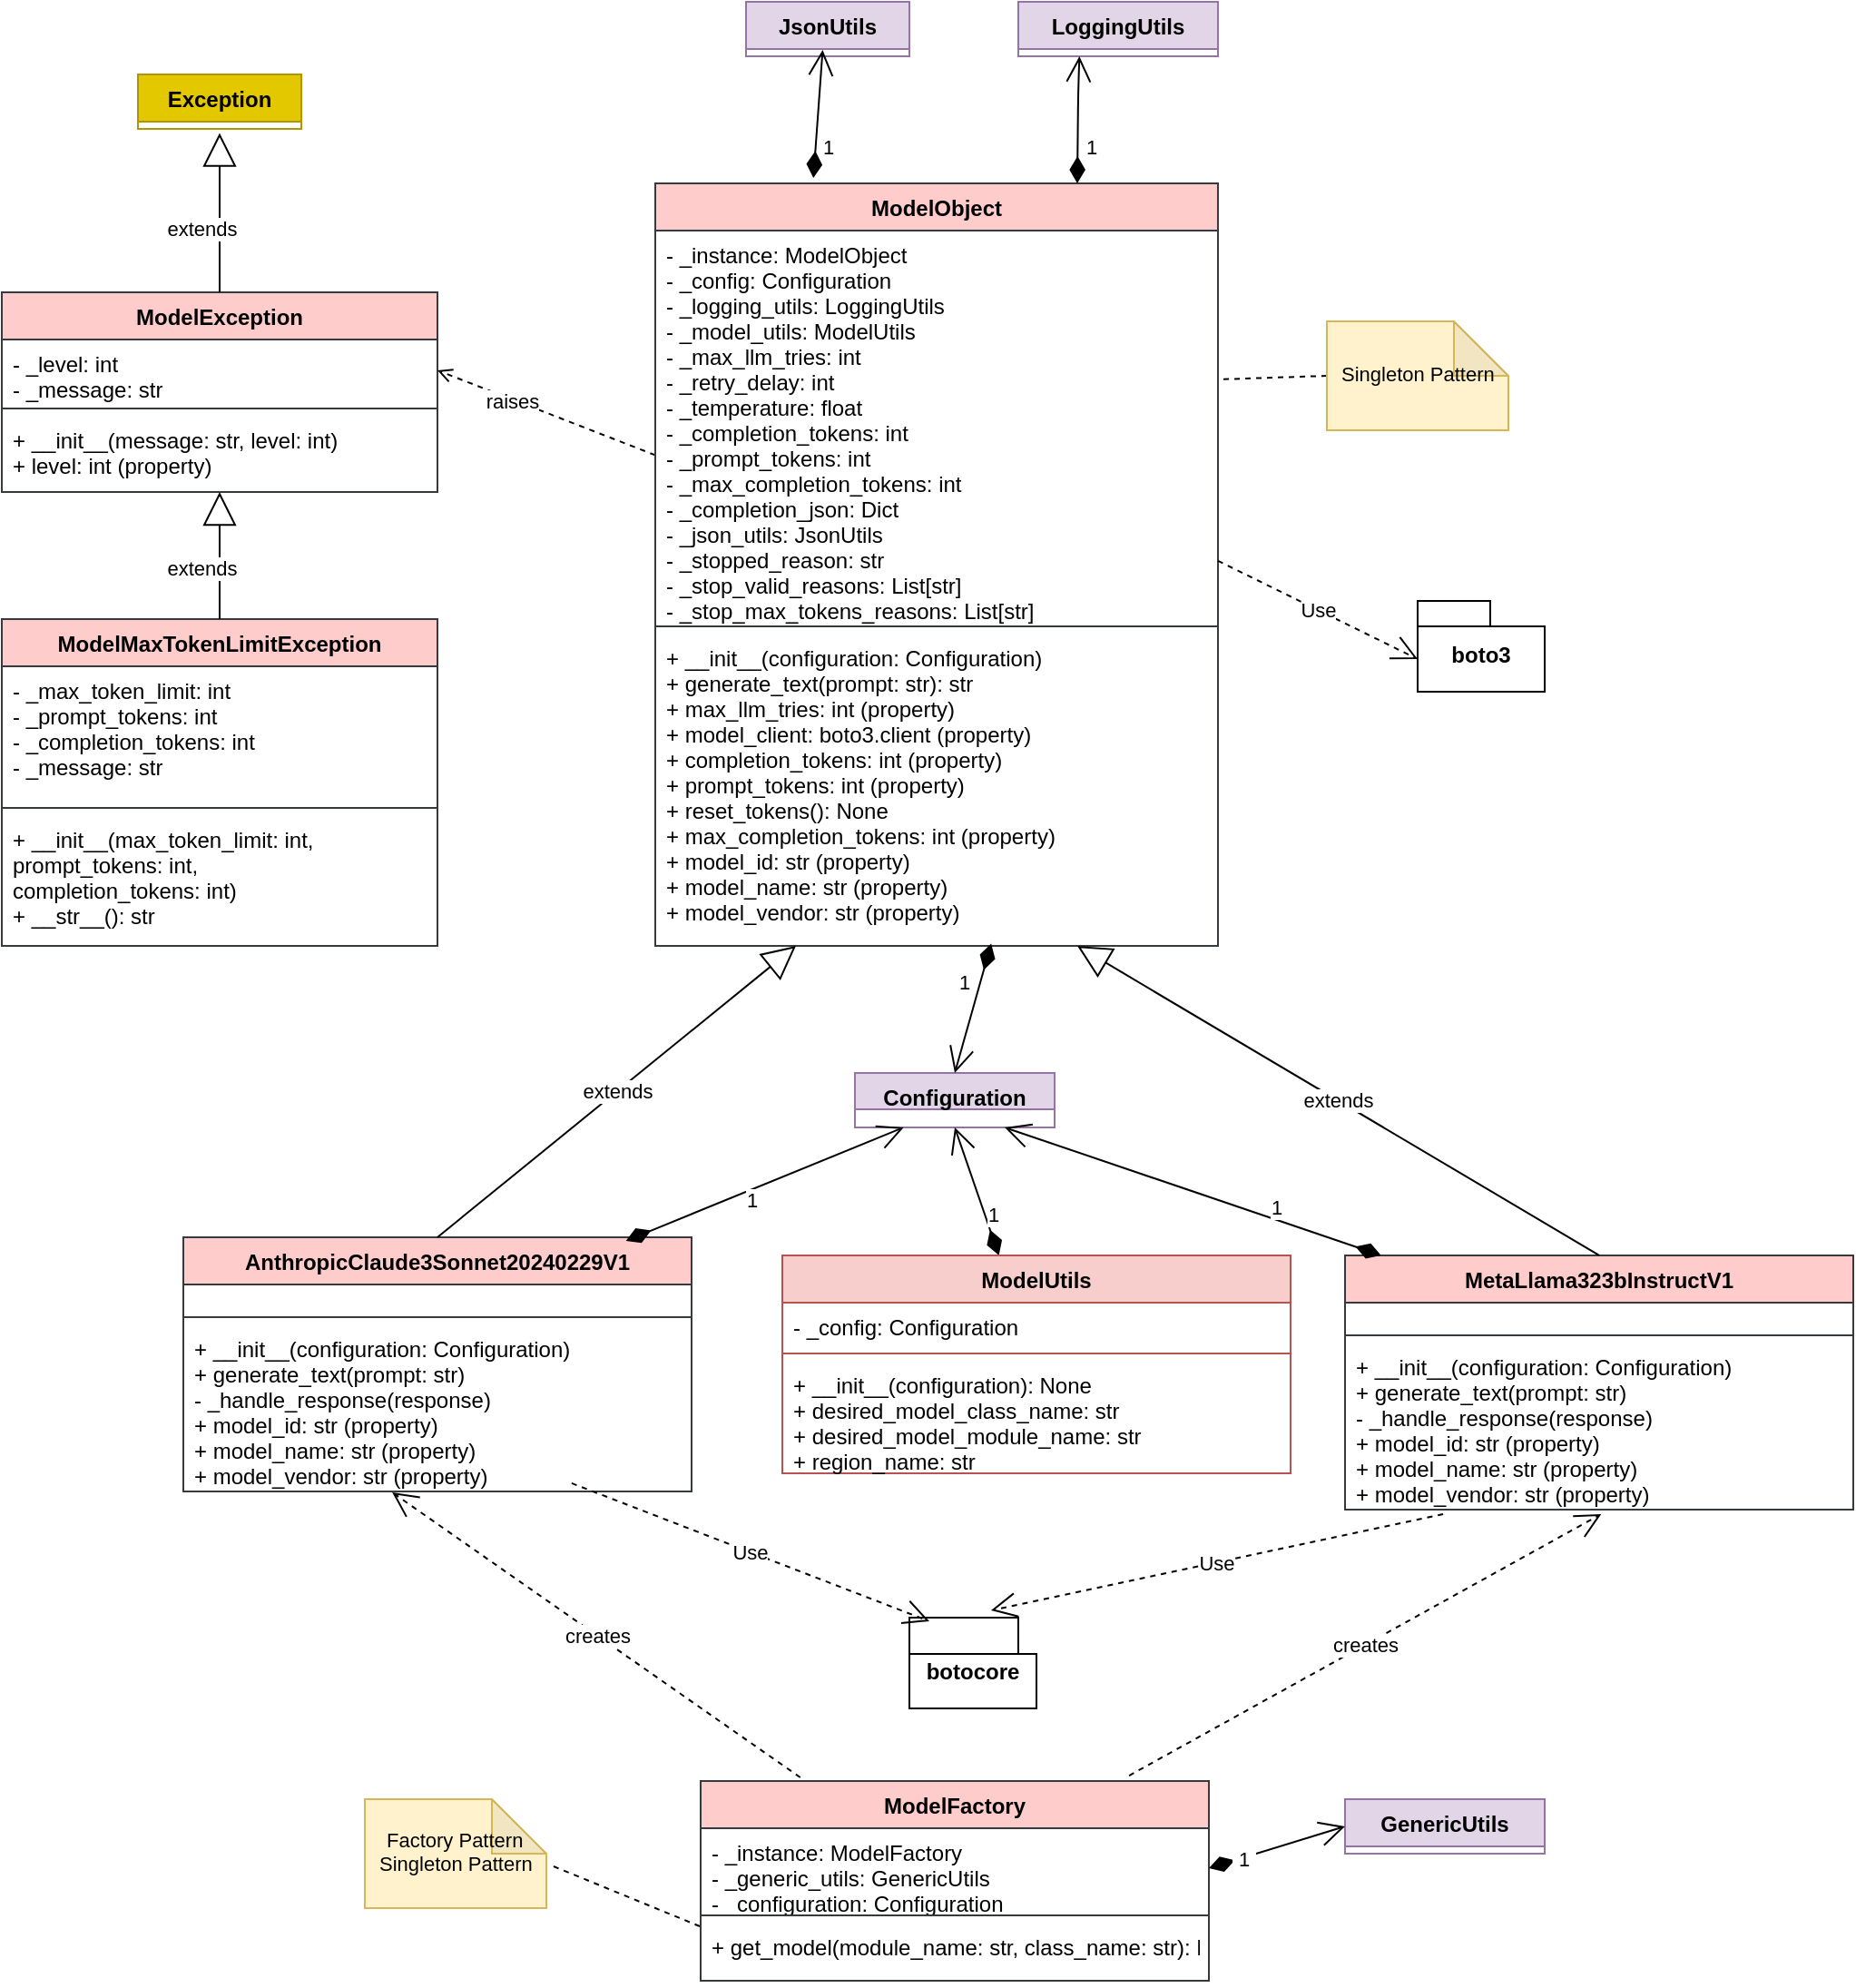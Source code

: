 <mxfile version="26.1.1">
  <diagram xmlns="http://www.w3.org/1999/diagram" id="model-classes" name="Model Classes">
    <mxGraphModel dx="1026" dy="686" grid="1" gridSize="10" guides="1" tooltips="1" connect="1" arrows="1" fold="1" page="1" pageScale="1" pageWidth="850" pageHeight="1100" math="0" shadow="0">
      <root>
        <mxCell id="0" />
        <mxCell id="1" parent="0" />
        <mxCell id="2" value="ModelException" style="swimlane;fontStyle=1;align=center;verticalAlign=top;childLayout=stackLayout;horizontal=1;startSize=26;horizontalStack=0;resizeParent=1;resizeParentMax=0;resizeLast=0;collapsible=1;marginBottom=0;fillColor=#ffcccc;strokeColor=#36393d;" parent="1" vertex="1">
          <mxGeometry x="120" y="260" width="240" height="110" as="geometry" />
        </mxCell>
        <mxCell id="3" value="- _level: int&#xa;- _message: str" style="text;strokeColor=none;fillColor=none;align=left;verticalAlign=top;spacingLeft=4;spacingRight=4;overflow=hidden;rotatable=0;points=[[0,0.5],[1,0.5]];portConstraint=eastwest;" parent="2" vertex="1">
          <mxGeometry y="26" width="240" height="34" as="geometry" />
        </mxCell>
        <mxCell id="4" value="" style="line;strokeWidth=1;fillColor=none;align=left;verticalAlign=middle;spacingTop=-1;spacingLeft=3;spacingRight=3;rotatable=0;labelPosition=right;points=[];portConstraint=eastwest;strokeColor=inherit;" parent="2" vertex="1">
          <mxGeometry y="60" width="240" height="8" as="geometry" />
        </mxCell>
        <mxCell id="5" value="+ __init__(message: str, level: int)&#xa;+ level: int (property)" style="text;strokeColor=none;fillColor=none;align=left;verticalAlign=top;spacingLeft=4;spacingRight=4;overflow=hidden;rotatable=0;points=[[0,0.5],[1,0.5]];portConstraint=eastwest;" parent="2" vertex="1">
          <mxGeometry y="68" width="240" height="42" as="geometry" />
        </mxCell>
        <mxCell id="6" value="ModelMaxTokenLimitException" style="swimlane;fontStyle=1;align=center;verticalAlign=top;childLayout=stackLayout;horizontal=1;startSize=26;horizontalStack=0;resizeParent=1;resizeParentMax=0;resizeLast=0;collapsible=1;marginBottom=0;fillColor=#ffcccc;strokeColor=#36393d;" parent="1" vertex="1">
          <mxGeometry x="120" y="440" width="240" height="180" as="geometry" />
        </mxCell>
        <mxCell id="7" value="- _max_token_limit: int&#xa;- _prompt_tokens: int&#xa;- _completion_tokens: int&#xa;- _message: str" style="text;strokeColor=none;fillColor=none;align=left;verticalAlign=top;spacingLeft=4;spacingRight=4;overflow=hidden;rotatable=0;points=[[0,0.5],[1,0.5]];portConstraint=eastwest;" parent="6" vertex="1">
          <mxGeometry y="26" width="240" height="74" as="geometry" />
        </mxCell>
        <mxCell id="8" value="" style="line;strokeWidth=1;fillColor=none;align=left;verticalAlign=middle;spacingTop=-1;spacingLeft=3;spacingRight=3;rotatable=0;labelPosition=right;points=[];portConstraint=eastwest;strokeColor=inherit;" parent="6" vertex="1">
          <mxGeometry y="100" width="240" height="8" as="geometry" />
        </mxCell>
        <mxCell id="9" value="+ __init__(max_token_limit: int, &#xa;           prompt_tokens: int, &#xa;           completion_tokens: int)&#xa;+ __str__(): str" style="text;strokeColor=none;fillColor=none;align=left;verticalAlign=top;spacingLeft=4;spacingRight=4;overflow=hidden;rotatable=0;points=[[0,0.5],[1,0.5]];portConstraint=eastwest;" parent="6" vertex="1">
          <mxGeometry y="108" width="240" height="72" as="geometry" />
        </mxCell>
        <mxCell id="8yNG5YuTDFZIo4-42WkM-115" style="rounded=0;orthogonalLoop=1;jettySize=auto;html=1;entryX=1;entryY=0.5;entryDx=0;entryDy=0;dashed=1;endArrow=open;endFill=0;" parent="1" source="10" target="3" edge="1">
          <mxGeometry relative="1" as="geometry" />
        </mxCell>
        <mxCell id="8yNG5YuTDFZIo4-42WkM-116" value="raises" style="edgeLabel;html=1;align=center;verticalAlign=middle;resizable=0;points=[];" parent="8yNG5YuTDFZIo4-42WkM-115" vertex="1" connectable="0">
          <mxGeometry x="0.31" y="1" relative="1" as="geometry">
            <mxPoint as="offset" />
          </mxGeometry>
        </mxCell>
        <mxCell id="10" value="ModelObject" style="swimlane;fontStyle=1;align=center;verticalAlign=top;childLayout=stackLayout;horizontal=1;startSize=26;horizontalStack=0;resizeParent=1;resizeParentMax=0;resizeLast=0;collapsible=1;marginBottom=0;fillColor=#ffcccc;strokeColor=#36393d;" parent="1" vertex="1">
          <mxGeometry x="480" y="200" width="310" height="420" as="geometry" />
        </mxCell>
        <mxCell id="11" value="- _instance: ModelObject&#xa;- _config: Configuration&#xa;- _logging_utils: LoggingUtils&#xa;- _model_utils: ModelUtils&#xa;- _max_llm_tries: int&#xa;- _retry_delay: int&#xa;- _temperature: float&#xa;- _completion_tokens: int&#xa;- _prompt_tokens: int&#xa;- _max_completion_tokens: int&#xa;- _completion_json: Dict&#xa;- _json_utils: JsonUtils&#xa;- _stopped_reason: str&#xa;- _stop_valid_reasons: List[str]&#xa;- _stop_max_tokens_reasons: List[str]" style="text;strokeColor=none;fillColor=none;align=left;verticalAlign=top;spacingLeft=4;spacingRight=4;overflow=hidden;rotatable=0;points=[[0,0.5],[1,0.5]];portConstraint=eastwest;" parent="10" vertex="1">
          <mxGeometry y="26" width="310" height="214" as="geometry" />
        </mxCell>
        <mxCell id="12" value="" style="line;strokeWidth=1;fillColor=none;align=left;verticalAlign=middle;spacingTop=-1;spacingLeft=3;spacingRight=3;rotatable=0;labelPosition=right;points=[];portConstraint=eastwest;strokeColor=inherit;" parent="10" vertex="1">
          <mxGeometry y="240" width="310" height="8" as="geometry" />
        </mxCell>
        <mxCell id="13" value="+ __init__(configuration: Configuration)&#xa;+ generate_text(prompt: str): str&#xa;+ max_llm_tries: int (property)&#xa;+ model_client: boto3.client (property)&#xa;+ completion_tokens: int (property)&#xa;+ prompt_tokens: int (property)&#xa;+ reset_tokens(): None&#xa;+ max_completion_tokens: int (property)&#xa;+ model_id: str (property)&#xa;+ model_name: str (property)&#xa;+ model_vendor: str (property)" style="text;strokeColor=none;fillColor=none;align=left;verticalAlign=top;spacingLeft=4;spacingRight=4;overflow=hidden;rotatable=0;points=[[0,0.5],[1,0.5]];portConstraint=eastwest;" parent="10" vertex="1">
          <mxGeometry y="248" width="310" height="172" as="geometry" />
        </mxCell>
        <mxCell id="14" value="ModelFactory" style="swimlane;fontStyle=1;align=center;verticalAlign=top;childLayout=stackLayout;horizontal=1;startSize=26;horizontalStack=0;resizeParent=1;resizeParentMax=0;resizeLast=0;collapsible=1;marginBottom=0;fillColor=#ffcccc;strokeColor=#36393d;" parent="1" vertex="1">
          <mxGeometry x="505" y="1080" width="280" height="110" as="geometry" />
        </mxCell>
        <mxCell id="15" value="- _instance: ModelFactory&#xa;- _generic_utils: GenericUtils&#xa;- _configuration: Configuration" style="text;strokeColor=none;fillColor=none;align=left;verticalAlign=top;spacingLeft=4;spacingRight=4;overflow=hidden;rotatable=0;points=[[0,0.5],[1,0.5]];portConstraint=eastwest;" parent="14" vertex="1">
          <mxGeometry y="26" width="280" height="44" as="geometry" />
        </mxCell>
        <mxCell id="16" value="" style="line;strokeWidth=1;fillColor=none;align=left;verticalAlign=middle;spacingTop=-1;spacingLeft=3;spacingRight=3;rotatable=0;labelPosition=right;points=[];portConstraint=eastwest;strokeColor=inherit;" parent="14" vertex="1">
          <mxGeometry y="70" width="280" height="8" as="geometry" />
        </mxCell>
        <mxCell id="17" value="+ get_model(module_name: str, class_name: str): ModelObject" style="text;strokeColor=none;fillColor=none;align=left;verticalAlign=top;spacingLeft=4;spacingRight=4;overflow=hidden;rotatable=0;points=[[0,0.5],[1,0.5]];portConstraint=eastwest;" parent="14" vertex="1">
          <mxGeometry y="78" width="280" height="32" as="geometry" />
        </mxCell>
        <mxCell id="18" value="AnthropicClaude3Sonnet20240229V1" style="swimlane;fontStyle=1;align=center;verticalAlign=top;childLayout=stackLayout;horizontal=1;startSize=26;horizontalStack=0;resizeParent=1;resizeParentMax=0;resizeLast=0;collapsible=1;marginBottom=0;fillColor=#ffcccc;strokeColor=#36393d;" parent="1" vertex="1">
          <mxGeometry x="220" y="780.48" width="280" height="140" as="geometry" />
        </mxCell>
        <mxCell id="19" value="" style="text;strokeColor=none;fillColor=none;align=left;verticalAlign=top;spacingLeft=4;spacingRight=4;overflow=hidden;rotatable=0;points=[[0,0.5],[1,0.5]];portConstraint=eastwest;" parent="18" vertex="1">
          <mxGeometry y="26" width="280" height="14" as="geometry" />
        </mxCell>
        <mxCell id="20" value="" style="line;strokeWidth=1;fillColor=none;align=left;verticalAlign=middle;spacingTop=-1;spacingLeft=3;spacingRight=3;rotatable=0;labelPosition=right;points=[];portConstraint=eastwest;strokeColor=inherit;" parent="18" vertex="1">
          <mxGeometry y="40" width="280" height="8" as="geometry" />
        </mxCell>
        <mxCell id="21" value="+ __init__(configuration: Configuration)&#xa;+ generate_text(prompt: str)&#xa;- _handle_response(response)&#xa;+ model_id: str (property)&#xa;+ model_name: str (property)&#xa;+ model_vendor: str (property)" style="text;strokeColor=none;fillColor=none;align=left;verticalAlign=top;spacingLeft=4;spacingRight=4;overflow=hidden;rotatable=0;points=[[0,0.5],[1,0.5]];portConstraint=eastwest;" parent="18" vertex="1">
          <mxGeometry y="48" width="280" height="92" as="geometry" />
        </mxCell>
        <mxCell id="22" value="MetaLlama323bInstructV1" style="swimlane;fontStyle=1;align=center;verticalAlign=top;childLayout=stackLayout;horizontal=1;startSize=26;horizontalStack=0;resizeParent=1;resizeParentMax=0;resizeLast=0;collapsible=1;marginBottom=0;fillColor=#ffcccc;strokeColor=#36393d;" parent="1" vertex="1">
          <mxGeometry x="860" y="790.48" width="280" height="140" as="geometry" />
        </mxCell>
        <mxCell id="23" value="" style="text;strokeColor=none;fillColor=none;align=left;verticalAlign=top;spacingLeft=4;spacingRight=4;overflow=hidden;rotatable=0;points=[[0,0.5],[1,0.5]];portConstraint=eastwest;" parent="22" vertex="1">
          <mxGeometry y="26" width="280" height="14" as="geometry" />
        </mxCell>
        <mxCell id="24" value="" style="line;strokeWidth=1;fillColor=none;align=left;verticalAlign=middle;spacingTop=-1;spacingLeft=3;spacingRight=3;rotatable=0;labelPosition=right;points=[];portConstraint=eastwest;strokeColor=inherit;" parent="22" vertex="1">
          <mxGeometry y="40" width="280" height="8" as="geometry" />
        </mxCell>
        <mxCell id="25" value="+ __init__(configuration: Configuration)&#xa;+ generate_text(prompt: str)&#xa;- _handle_response(response)&#xa;+ model_id: str (property)&#xa;+ model_name: str (property)&#xa;+ model_vendor: str (property)" style="text;strokeColor=none;fillColor=none;align=left;verticalAlign=top;spacingLeft=4;spacingRight=4;overflow=hidden;rotatable=0;points=[[0,0.5],[1,0.5]];portConstraint=eastwest;" parent="22" vertex="1">
          <mxGeometry y="48" width="280" height="92" as="geometry" />
        </mxCell>
        <mxCell id="26" value="Configuration" style="swimlane;fontStyle=1;align=center;verticalAlign=top;childLayout=stackLayout;horizontal=1;startSize=20;horizontalStack=0;resizeParent=1;resizeParentMax=0;resizeLast=0;collapsible=1;marginBottom=0;fillColor=#e1d5e7;strokeColor=#9673a6;" parent="1" vertex="1" collapsed="1">
          <mxGeometry x="590" y="690" width="110" height="30" as="geometry">
            <mxRectangle x="560" y="680" width="160" height="60" as="alternateBounds" />
          </mxGeometry>
        </mxCell>
        <mxCell id="28" value="" style="line;strokeWidth=1;fillColor=none;align=left;verticalAlign=middle;spacingTop=-1;spacingLeft=3;spacingRight=3;rotatable=0;labelPosition=right;points=[];portConstraint=eastwest;strokeColor=inherit;" parent="26" vertex="1">
          <mxGeometry y="26" width="160" height="8" as="geometry" />
        </mxCell>
        <mxCell id="29" value="+ (methods)" style="text;strokeColor=none;fillColor=none;align=left;verticalAlign=top;spacingLeft=4;spacingRight=4;overflow=hidden;rotatable=0;points=[[0,0.5],[1,0.5]];portConstraint=eastwest;" parent="26" vertex="1">
          <mxGeometry y="34" width="160" height="26" as="geometry" />
        </mxCell>
        <mxCell id="30" value="JsonUtils" style="swimlane;fontStyle=1;align=center;verticalAlign=top;childLayout=stackLayout;horizontal=1;startSize=26;horizontalStack=0;resizeParent=1;resizeParentMax=0;resizeLast=0;collapsible=1;marginBottom=0;fillColor=#e1d5e7;strokeColor=#9673a6;" parent="1" vertex="1" collapsed="1">
          <mxGeometry x="530" y="100" width="90" height="30" as="geometry">
            <mxRectangle x="440" y="60" width="160" height="60" as="alternateBounds" />
          </mxGeometry>
        </mxCell>
        <mxCell id="31" value="" style="line;strokeWidth=1;fillColor=none;align=left;verticalAlign=middle;spacingTop=-1;spacingLeft=3;spacingRight=3;rotatable=0;labelPosition=right;points=[];portConstraint=eastwest;strokeColor=inherit;" parent="30" vertex="1">
          <mxGeometry y="26" width="160" height="8" as="geometry" />
        </mxCell>
        <mxCell id="32" value="+ (methods)" style="text;strokeColor=none;fillColor=none;align=left;verticalAlign=top;spacingLeft=4;spacingRight=4;overflow=hidden;rotatable=0;points=[[0,0.5],[1,0.5]];portConstraint=eastwest;" parent="30" vertex="1">
          <mxGeometry y="34" width="160" height="26" as="geometry" />
        </mxCell>
        <mxCell id="33" value="LoggingUtils" style="swimlane;fontStyle=1;align=center;verticalAlign=top;childLayout=stackLayout;horizontal=1;startSize=26;horizontalStack=0;resizeParent=1;resizeParentMax=0;resizeLast=0;collapsible=1;marginBottom=0;fillColor=#e1d5e7;strokeColor=#9673a6;" parent="1" vertex="1" collapsed="1">
          <mxGeometry x="680" y="100" width="110" height="30" as="geometry">
            <mxRectangle x="680" y="40" width="160" height="60" as="alternateBounds" />
          </mxGeometry>
        </mxCell>
        <mxCell id="34" value="" style="line;strokeWidth=1;fillColor=none;align=left;verticalAlign=middle;spacingTop=-1;spacingLeft=3;spacingRight=3;rotatable=0;labelPosition=right;points=[];portConstraint=eastwest;strokeColor=inherit;" parent="33" vertex="1">
          <mxGeometry y="26" width="160" height="8" as="geometry" />
        </mxCell>
        <mxCell id="35" value="+ (methods)" style="text;strokeColor=none;fillColor=none;align=left;verticalAlign=top;spacingLeft=4;spacingRight=4;overflow=hidden;rotatable=0;points=[[0,0.5],[1,0.5]];portConstraint=eastwest;" parent="33" vertex="1">
          <mxGeometry y="34" width="160" height="26" as="geometry" />
        </mxCell>
        <mxCell id="39" value="GenericUtils" style="swimlane;fontStyle=1;align=center;verticalAlign=top;childLayout=stackLayout;horizontal=1;startSize=26;horizontalStack=0;resizeParent=1;resizeParentMax=0;resizeLast=0;collapsible=1;marginBottom=0;fillColor=#e1d5e7;strokeColor=#9673a6;" parent="1" vertex="1" collapsed="1">
          <mxGeometry x="860" y="1090" width="110" height="30" as="geometry">
            <mxRectangle x="810" y="1060" width="160" height="60" as="alternateBounds" />
          </mxGeometry>
        </mxCell>
        <mxCell id="40" value="" style="line;strokeWidth=1;fillColor=none;align=left;verticalAlign=middle;spacingTop=-1;spacingLeft=3;spacingRight=3;rotatable=0;labelPosition=right;points=[];portConstraint=eastwest;strokeColor=inherit;" parent="39" vertex="1">
          <mxGeometry y="26" width="160" height="8" as="geometry" />
        </mxCell>
        <mxCell id="41" value="+ (methods)" style="text;strokeColor=none;fillColor=none;align=left;verticalAlign=top;spacingLeft=4;spacingRight=4;overflow=hidden;rotatable=0;points=[[0,0.5],[1,0.5]];portConstraint=eastwest;" parent="39" vertex="1">
          <mxGeometry y="34" width="160" height="26" as="geometry" />
        </mxCell>
        <mxCell id="42" value="extends" style="endArrow=block;endSize=16;endFill=0;html=1;exitX=0.5;exitY=0;exitDx=0;exitDy=0;entryX=0.5;entryY=1;entryDx=0;entryDy=0;" parent="1" source="6" target="2" edge="1">
          <mxGeometry x="-0.2" y="10" width="160" relative="1" as="geometry">
            <mxPoint x="240" y="410" as="sourcePoint" />
            <mxPoint x="240" y="380" as="targetPoint" />
            <mxPoint as="offset" />
          </mxGeometry>
        </mxCell>
        <mxCell id="43" value="extends" style="endArrow=block;endSize=16;endFill=0;html=1;exitX=0.5;exitY=0;exitDx=0;exitDy=0;entryX=0.25;entryY=1;entryDx=0;entryDy=0;" parent="1" source="18" target="10" edge="1">
          <mxGeometry width="160" relative="1" as="geometry">
            <mxPoint x="420" y="710" as="sourcePoint" />
            <mxPoint x="570" y="610" as="targetPoint" />
          </mxGeometry>
        </mxCell>
        <mxCell id="44" value="extends" style="endArrow=block;endSize=16;endFill=0;html=1;exitX=0.5;exitY=0;exitDx=0;exitDy=0;entryX=0.75;entryY=1;entryDx=0;entryDy=0;" parent="1" source="22" target="10" edge="1">
          <mxGeometry width="160" relative="1" as="geometry">
            <mxPoint x="640" y="710" as="sourcePoint" />
            <mxPoint x="720" y="610" as="targetPoint" />
          </mxGeometry>
        </mxCell>
        <mxCell id="45" value="1" style="endArrow=diamondThin;endFill=1;endSize=12;html=1;exitX=0.5;exitY=0;exitDx=0;exitDy=0;entryX=0.597;entryY=0.993;entryDx=0;entryDy=0;entryPerimeter=0;startArrow=open;startFill=0;startSize=12;" parent="1" source="26" target="13" edge="1">
          <mxGeometry x="0.338" y="9" width="160" relative="1" as="geometry">
            <mxPoint x="640" y="360" as="sourcePoint" />
            <mxPoint x="800" y="360" as="targetPoint" />
            <mxPoint as="offset" />
          </mxGeometry>
        </mxCell>
        <mxCell id="46" value="1" style="endArrow=diamondThin;endFill=1;endSize=12;html=1;exitX=0.469;exitY=0.885;exitDx=0;exitDy=0;entryX=0.281;entryY=-0.007;entryDx=0;entryDy=0;entryPerimeter=0;exitPerimeter=0;startArrow=open;startFill=0;startSize=12;" parent="1" source="32" target="10" edge="1">
          <mxGeometry x="0.502" y="7" width="160" relative="1" as="geometry">
            <mxPoint x="840" y="310" as="sourcePoint" />
            <mxPoint x="800" y="290" as="targetPoint" />
            <mxPoint as="offset" />
          </mxGeometry>
        </mxCell>
        <mxCell id="47" value="1" style="endArrow=diamondThin;endFill=1;endSize=12;html=1;entryX=0.75;entryY=0;entryDx=0;entryDy=0;exitX=0.306;exitY=1;exitDx=0;exitDy=0;exitPerimeter=0;startArrow=open;startFill=0;startSize=12;" parent="1" source="35" target="10" edge="1">
          <mxGeometry x="0.427" y="7" width="160" relative="1" as="geometry">
            <mxPoint x="730" y="110" as="sourcePoint" />
            <mxPoint x="800" y="310" as="targetPoint" />
            <Array as="points">
              <mxPoint x="713" y="150" />
            </Array>
            <mxPoint as="offset" />
          </mxGeometry>
        </mxCell>
        <mxCell id="49" value="1" style="endArrow=diamondThin;endFill=1;endSize=12;html=1;entryX=0.071;entryY=0;entryDx=0;entryDy=0;entryPerimeter=0;exitX=0.75;exitY=1;exitDx=0;exitDy=0;startArrow=open;startFill=0;startSize=12;" parent="1" edge="1" target="22">
          <mxGeometry x="0.425" y="7" width="160" relative="1" as="geometry">
            <mxPoint x="672.5" y="720" as="sourcePoint" />
            <mxPoint x="688" y="778.52" as="targetPoint" />
            <mxPoint as="offset" />
          </mxGeometry>
        </mxCell>
        <mxCell id="50" value="&amp;nbsp;1&amp;nbsp;" style="endArrow=diamondThin;endFill=1;endSize=12;html=1;exitX=0;exitY=0.5;exitDx=0;exitDy=0;entryX=1;entryY=0.5;entryDx=0;entryDy=0;align=center;startArrow=open;startFill=0;startSize=12;" parent="1" source="39" target="15" edge="1">
          <mxGeometry x="0.501" y="1" width="160" relative="1" as="geometry">
            <mxPoint x="790" y="775" as="sourcePoint" />
            <mxPoint x="950" y="775" as="targetPoint" />
            <mxPoint as="offset" />
          </mxGeometry>
        </mxCell>
        <mxCell id="51" value="creates" style="endArrow=open;endSize=12;dashed=1;html=1;exitX=0.196;exitY=-0.018;exitDx=0;exitDy=0;entryX=0.411;entryY=1.006;entryDx=0;entryDy=0;exitPerimeter=0;entryPerimeter=0;" parent="1" source="14" target="21" edge="1">
          <mxGeometry width="160" relative="1" as="geometry">
            <mxPoint x="410" y="760.48" as="sourcePoint" />
            <mxPoint x="570" y="760.48" as="targetPoint" />
          </mxGeometry>
        </mxCell>
        <mxCell id="52" value="creates" style="endArrow=open;endSize=12;dashed=1;html=1;exitX=0.843;exitY=-0.027;exitDx=0;exitDy=0;entryX=0.504;entryY=1.027;entryDx=0;entryDy=0;exitPerimeter=0;entryPerimeter=0;" parent="1" source="14" target="25" edge="1">
          <mxGeometry width="160" relative="1" as="geometry">
            <mxPoint x="170" y="730.48" as="sourcePoint" />
            <mxPoint x="230" y="849.48" as="targetPoint" />
          </mxGeometry>
        </mxCell>
        <mxCell id="8yNG5YuTDFZIo4-42WkM-52" style="rounded=0;orthogonalLoop=1;jettySize=auto;html=1;entryX=0.871;entryY=0.014;entryDx=0;entryDy=0;entryPerimeter=0;endArrow=diamondThin;endFill=1;endSize=12;exitX=0.244;exitY=1;exitDx=0;exitDy=0;exitPerimeter=0;startArrow=open;startFill=0;startSize=12;" parent="1" source="29" target="18" edge="1">
          <mxGeometry relative="1" as="geometry" />
        </mxCell>
        <mxCell id="8yNG5YuTDFZIo4-42WkM-53" value="1" style="edgeLabel;html=1;align=center;verticalAlign=middle;resizable=0;points=[];" parent="8yNG5YuTDFZIo4-42WkM-52" vertex="1" connectable="0">
          <mxGeometry x="-0.029" y="-1" relative="1" as="geometry">
            <mxPoint x="-10" y="10" as="offset" />
          </mxGeometry>
        </mxCell>
        <mxCell id="8yNG5YuTDFZIo4-42WkM-56" style="rounded=0;orthogonalLoop=1;jettySize=auto;html=1;entryX=1.003;entryY=0.383;entryDx=0;entryDy=0;entryPerimeter=0;dashed=1;endArrow=none;endFill=0;exitX=0.5;exitY=1;exitDx=0;exitDy=0;exitPerimeter=0;startFill=0;" parent="1" source="XS7HWEtVYC8srAXTpNz1-52" target="11" edge="1">
          <mxGeometry relative="1" as="geometry">
            <mxPoint x="890" y="309" as="sourcePoint" />
          </mxGeometry>
        </mxCell>
        <mxCell id="8yNG5YuTDFZIo4-42WkM-110" style="rounded=0;orthogonalLoop=1;jettySize=auto;html=1;entryX=0.007;entryY=0.094;entryDx=0;entryDy=0;entryPerimeter=0;endArrow=none;endFill=0;dashed=1;exitX=0.383;exitY=-0.04;exitDx=0;exitDy=0;exitPerimeter=0;startFill=0;" parent="1" source="muTC5rsxSD01YCOovsRm-52" target="17" edge="1">
          <mxGeometry relative="1" as="geometry">
            <mxPoint x="401" y="1175.017" as="sourcePoint" />
          </mxGeometry>
        </mxCell>
        <mxCell id="8yNG5YuTDFZIo4-42WkM-111" value="Exception" style="swimlane;fontStyle=1;align=center;verticalAlign=top;childLayout=stackLayout;horizontal=1;startSize=26;horizontalStack=0;resizeParent=1;resizeParentMax=0;resizeLast=0;collapsible=1;marginBottom=0;whiteSpace=wrap;html=1;fillColor=#e3c800;strokeColor=#B09500;fontColor=#000000;" parent="1" vertex="1" collapsed="1">
          <mxGeometry x="195" y="140" width="90" height="30" as="geometry">
            <mxRectangle x="160" y="90" width="160" height="86" as="alternateBounds" />
          </mxGeometry>
        </mxCell>
        <mxCell id="8yNG5YuTDFZIo4-42WkM-112" value="+ field: type" style="text;strokeColor=none;fillColor=none;align=left;verticalAlign=top;spacingLeft=4;spacingRight=4;overflow=hidden;rotatable=0;points=[[0,0.5],[1,0.5]];portConstraint=eastwest;whiteSpace=wrap;html=1;" parent="8yNG5YuTDFZIo4-42WkM-111" vertex="1">
          <mxGeometry y="26" width="160" height="26" as="geometry" />
        </mxCell>
        <mxCell id="8yNG5YuTDFZIo4-42WkM-113" value="" style="line;strokeWidth=1;fillColor=none;align=left;verticalAlign=middle;spacingTop=-1;spacingLeft=3;spacingRight=3;rotatable=0;labelPosition=right;points=[];portConstraint=eastwest;strokeColor=inherit;" parent="8yNG5YuTDFZIo4-42WkM-111" vertex="1">
          <mxGeometry y="52" width="160" height="8" as="geometry" />
        </mxCell>
        <mxCell id="8yNG5YuTDFZIo4-42WkM-114" value="+ method(type): type" style="text;strokeColor=none;fillColor=none;align=left;verticalAlign=top;spacingLeft=4;spacingRight=4;overflow=hidden;rotatable=0;points=[[0,0.5],[1,0.5]];portConstraint=eastwest;whiteSpace=wrap;html=1;" parent="8yNG5YuTDFZIo4-42WkM-111" vertex="1">
          <mxGeometry y="60" width="160" height="26" as="geometry" />
        </mxCell>
        <mxCell id="XS7HWEtVYC8srAXTpNz1-52" value="Singleton Pattern" style="shape=note;whiteSpace=wrap;html=1;backgroundOutline=1;darkOpacity=0.05;rotation=270;flipH=0;flipV=1;fillColor=#fff2cc;strokeColor=#d6b656;textDirection=vertical-lr;fontSize=11;" parent="1" vertex="1">
          <mxGeometry x="870" y="256" width="60" height="100" as="geometry" />
        </mxCell>
        <mxCell id="muTC5rsxSD01YCOovsRm-52" value="Singleton Pattern&lt;br&gt;Factory Pattern" style="shape=note;whiteSpace=wrap;html=1;backgroundOutline=1;darkOpacity=0.05;rotation=270;flipH=0;flipV=1;fillColor=#fff2cc;strokeColor=#d6b656;textDirection=vertical-lr;fontSize=11;" parent="1" vertex="1">
          <mxGeometry x="340" y="1070" width="60" height="100" as="geometry" />
        </mxCell>
        <mxCell id="7tnPGpnR4Mafozxk-elo-53" value="extends" style="endArrow=block;endSize=16;endFill=0;html=1;exitX=0.5;exitY=0;exitDx=0;exitDy=0;entryX=0.5;entryY=1.077;entryDx=0;entryDy=0;entryPerimeter=0;" parent="1" source="2" target="8yNG5YuTDFZIo4-42WkM-114" edge="1">
          <mxGeometry x="-0.2" y="10" width="160" relative="1" as="geometry">
            <mxPoint x="239.5" y="230" as="sourcePoint" />
            <mxPoint x="240" y="190" as="targetPoint" />
            <mxPoint as="offset" />
          </mxGeometry>
        </mxCell>
        <mxCell id="oc7S-E5c_ewbBCo3ROoX-55" value="botocore" style="shape=folder;fontStyle=1;spacingTop=10;tabWidth=60;tabHeight=20;tabPosition=left;html=1;whiteSpace=wrap;" parent="1" vertex="1">
          <mxGeometry x="620" y="990" width="70" height="50" as="geometry" />
        </mxCell>
        <mxCell id="oc7S-E5c_ewbBCo3ROoX-56" value="boto3" style="shape=folder;fontStyle=1;spacingTop=10;tabWidth=40;tabHeight=14;tabPosition=left;html=1;whiteSpace=wrap;" parent="1" vertex="1">
          <mxGeometry x="900" y="430" width="70" height="50" as="geometry" />
        </mxCell>
        <mxCell id="oc7S-E5c_ewbBCo3ROoX-58" value="Use" style="endArrow=open;endSize=12;dashed=1;html=1;rounded=0;exitX=0.764;exitY=0.951;exitDx=0;exitDy=0;exitPerimeter=0;entryX=0.157;entryY=0.04;entryDx=0;entryDy=0;entryPerimeter=0;" parent="1" source="21" target="oc7S-E5c_ewbBCo3ROoX-55" edge="1">
          <mxGeometry width="160" relative="1" as="geometry">
            <mxPoint x="550" y="1210" as="sourcePoint" />
            <mxPoint x="710" y="1210" as="targetPoint" />
          </mxGeometry>
        </mxCell>
        <mxCell id="oc7S-E5c_ewbBCo3ROoX-59" value="Use" style="endArrow=open;endSize=12;dashed=1;html=1;rounded=0;exitX=0.193;exitY=1.027;exitDx=0;exitDy=0;exitPerimeter=0;entryX=0.643;entryY=-0.08;entryDx=0;entryDy=0;entryPerimeter=0;" parent="1" source="25" target="oc7S-E5c_ewbBCo3ROoX-55" edge="1">
          <mxGeometry width="160" relative="1" as="geometry">
            <mxPoint x="490" y="1230" as="sourcePoint" />
            <mxPoint x="650" y="1230" as="targetPoint" />
          </mxGeometry>
        </mxCell>
        <mxCell id="oc7S-E5c_ewbBCo3ROoX-60" value="Use" style="endArrow=open;endSize=12;dashed=1;html=1;rounded=0;exitX=1;exitY=0.85;exitDx=0;exitDy=0;exitPerimeter=0;entryX=0;entryY=0;entryDx=0;entryDy=32;entryPerimeter=0;" parent="1" source="11" target="oc7S-E5c_ewbBCo3ROoX-56" edge="1">
          <mxGeometry width="160" relative="1" as="geometry">
            <mxPoint x="850" y="550" as="sourcePoint" />
            <mxPoint x="1010" y="550" as="targetPoint" />
          </mxGeometry>
        </mxCell>
        <mxCell id="8o-rIiX0aFhTwMhdwwIN-57" style="rounded=0;orthogonalLoop=1;jettySize=auto;html=1;entryX=0.5;entryY=1;entryDx=0;entryDy=0;endSize=12;endArrow=open;endFill=0;startArrow=diamondThin;startFill=1;startSize=12;" edge="1" parent="1" source="8o-rIiX0aFhTwMhdwwIN-52" target="26">
          <mxGeometry relative="1" as="geometry" />
        </mxCell>
        <mxCell id="8o-rIiX0aFhTwMhdwwIN-58" value="1" style="edgeLabel;html=1;align=center;verticalAlign=middle;resizable=0;points=[];" vertex="1" connectable="0" parent="8o-rIiX0aFhTwMhdwwIN-57">
          <mxGeometry x="-0.367" y="-4" relative="1" as="geometry">
            <mxPoint y="1" as="offset" />
          </mxGeometry>
        </mxCell>
        <mxCell id="8o-rIiX0aFhTwMhdwwIN-52" value="ModelUtils" style="swimlane;fontStyle=1;align=center;verticalAlign=top;childLayout=stackLayout;horizontal=1;startSize=26;horizontalStack=0;resizeParent=1;resizeParentMax=0;resizeLast=0;collapsible=1;marginBottom=0;fillColor=#f8cecc;strokeColor=#b85450;" vertex="1" parent="1">
          <mxGeometry x="550" y="790.48" width="280" height="120" as="geometry" />
        </mxCell>
        <mxCell id="8o-rIiX0aFhTwMhdwwIN-53" value="- _config: Configuration" style="text;strokeColor=none;fillColor=none;align=left;verticalAlign=top;spacingLeft=4;spacingRight=4;overflow=hidden;rotatable=0;points=[[0,0.5],[1,0.5]];portConstraint=eastwest;" vertex="1" parent="8o-rIiX0aFhTwMhdwwIN-52">
          <mxGeometry y="26" width="280" height="24" as="geometry" />
        </mxCell>
        <mxCell id="8o-rIiX0aFhTwMhdwwIN-54" value="" style="line;strokeWidth=1;fillColor=none;align=left;verticalAlign=middle;spacingTop=-1;spacingLeft=3;spacingRight=3;rotatable=0;labelPosition=right;points=[];portConstraint=eastwest;strokeColor=inherit;" vertex="1" parent="8o-rIiX0aFhTwMhdwwIN-52">
          <mxGeometry y="50" width="280" height="8" as="geometry" />
        </mxCell>
        <mxCell id="8o-rIiX0aFhTwMhdwwIN-55" value="+ __init__(configuration): None&#xa;+ desired_model_class_name: str&#xa;+ desired_model_module_name: str&#xa;+ region_name: str" style="text;strokeColor=none;fillColor=none;align=left;verticalAlign=top;spacingLeft=4;spacingRight=4;overflow=hidden;rotatable=0;points=[[0,0.5],[1,0.5]];portConstraint=eastwest;" vertex="1" parent="8o-rIiX0aFhTwMhdwwIN-52">
          <mxGeometry y="58" width="280" height="62" as="geometry" />
        </mxCell>
      </root>
    </mxGraphModel>
  </diagram>
</mxfile>
